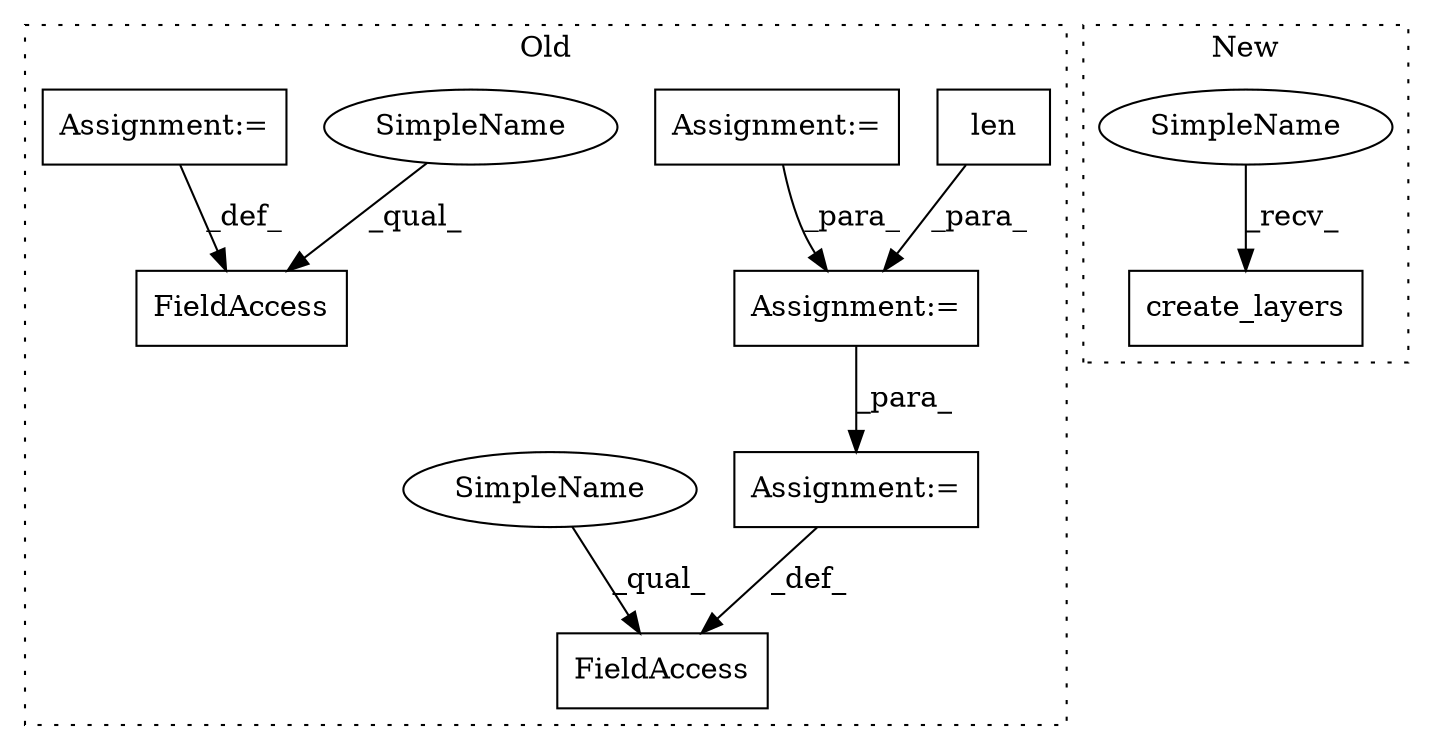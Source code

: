 digraph G {
subgraph cluster0 {
1 [label="len" a="32" s="2286,2296" l="4,1" shape="box"];
3 [label="FieldAccess" a="22" s="2452" l="12" shape="box"];
4 [label="FieldAccess" a="22" s="1783" l="16" shape="box"];
5 [label="Assignment:=" a="7" s="1799" l="1" shape="box"];
6 [label="Assignment:=" a="7" s="2464" l="1" shape="box"];
7 [label="Assignment:=" a="7" s="2281" l="1" shape="box"];
8 [label="Assignment:=" a="7" s="2206" l="1" shape="box"];
9 [label="SimpleName" a="42" s="2452" l="5" shape="ellipse"];
10 [label="SimpleName" a="42" s="1783" l="5" shape="ellipse"];
label = "Old";
style="dotted";
}
subgraph cluster1 {
2 [label="create_layers" a="32" s="4090,4121" l="14,1" shape="box"];
11 [label="SimpleName" a="42" s="4084" l="5" shape="ellipse"];
label = "New";
style="dotted";
}
1 -> 7 [label="_para_"];
5 -> 4 [label="_def_"];
6 -> 3 [label="_def_"];
7 -> 6 [label="_para_"];
8 -> 7 [label="_para_"];
9 -> 3 [label="_qual_"];
10 -> 4 [label="_qual_"];
11 -> 2 [label="_recv_"];
}